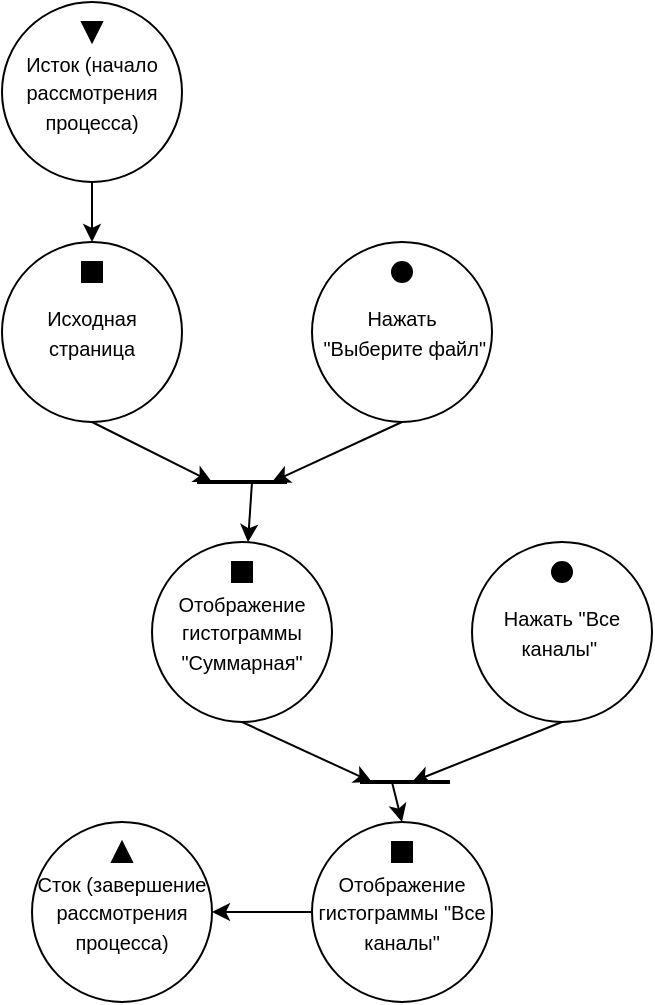 <mxfile version="24.8.6">
  <diagram name="Страница — 1" id="3Zc2DEwEk-CGxHBB7cYI">
    <mxGraphModel dx="870" dy="577" grid="1" gridSize="10" guides="1" tooltips="1" connect="1" arrows="1" fold="1" page="1" pageScale="1" pageWidth="827" pageHeight="1169" math="0" shadow="0">
      <root>
        <mxCell id="0" />
        <mxCell id="1" parent="0" />
        <mxCell id="n8jfr7omEkxlo1GaMT8v-8" style="edgeStyle=orthogonalEdgeStyle;rounded=0;orthogonalLoop=1;jettySize=auto;html=1;exitX=0.5;exitY=1;exitDx=0;exitDy=0;entryX=0.5;entryY=0;entryDx=0;entryDy=0;" edge="1" parent="1" source="n8jfr7omEkxlo1GaMT8v-1" target="n8jfr7omEkxlo1GaMT8v-2">
          <mxGeometry relative="1" as="geometry" />
        </mxCell>
        <mxCell id="n8jfr7omEkxlo1GaMT8v-1" value="&lt;font style=&quot;font-size: 10px;&quot;&gt;Исток (начало рассмотрения процесса)&lt;/font&gt;" style="ellipse;whiteSpace=wrap;html=1;aspect=fixed;" vertex="1" parent="1">
          <mxGeometry x="235" y="100" width="90" height="90" as="geometry" />
        </mxCell>
        <mxCell id="n8jfr7omEkxlo1GaMT8v-15" style="rounded=0;orthogonalLoop=1;jettySize=auto;html=1;exitX=0.5;exitY=1;exitDx=0;exitDy=0;" edge="1" parent="1" source="n8jfr7omEkxlo1GaMT8v-2">
          <mxGeometry relative="1" as="geometry">
            <mxPoint x="340" y="340" as="targetPoint" />
          </mxGeometry>
        </mxCell>
        <mxCell id="n8jfr7omEkxlo1GaMT8v-2" value="&lt;font style=&quot;font-size: 10px;&quot;&gt;Исходная страница&lt;/font&gt;" style="ellipse;whiteSpace=wrap;html=1;aspect=fixed;" vertex="1" parent="1">
          <mxGeometry x="235" y="220" width="90" height="90" as="geometry" />
        </mxCell>
        <mxCell id="n8jfr7omEkxlo1GaMT8v-16" style="rounded=0;orthogonalLoop=1;jettySize=auto;html=1;exitX=0.5;exitY=1;exitDx=0;exitDy=0;" edge="1" parent="1" source="n8jfr7omEkxlo1GaMT8v-3">
          <mxGeometry relative="1" as="geometry">
            <mxPoint x="370" y="340" as="targetPoint" />
          </mxGeometry>
        </mxCell>
        <mxCell id="n8jfr7omEkxlo1GaMT8v-3" value="&lt;font style=&quot;font-size: 10px;&quot;&gt;Нажать&lt;/font&gt;&lt;div&gt;&lt;font style=&quot;font-size: 10px;&quot;&gt;&amp;nbsp;&quot;Выберите файл&quot;&lt;/font&gt;&lt;/div&gt;" style="ellipse;whiteSpace=wrap;html=1;aspect=fixed;" vertex="1" parent="1">
          <mxGeometry x="390" y="220" width="90" height="90" as="geometry" />
        </mxCell>
        <mxCell id="n8jfr7omEkxlo1GaMT8v-12" style="rounded=0;orthogonalLoop=1;jettySize=auto;html=1;exitX=0.5;exitY=1;exitDx=0;exitDy=0;" edge="1" parent="1" source="n8jfr7omEkxlo1GaMT8v-4">
          <mxGeometry relative="1" as="geometry">
            <mxPoint x="420" y="490" as="targetPoint" />
          </mxGeometry>
        </mxCell>
        <mxCell id="n8jfr7omEkxlo1GaMT8v-4" value="&lt;font style=&quot;font-size: 10px;&quot;&gt;Отображение гистограммы &quot;Суммарная&quot;&lt;/font&gt;" style="ellipse;whiteSpace=wrap;html=1;aspect=fixed;" vertex="1" parent="1">
          <mxGeometry x="310" y="370" width="90" height="90" as="geometry" />
        </mxCell>
        <mxCell id="n8jfr7omEkxlo1GaMT8v-13" style="rounded=0;orthogonalLoop=1;jettySize=auto;html=1;exitX=0.5;exitY=1;exitDx=0;exitDy=0;" edge="1" parent="1" source="n8jfr7omEkxlo1GaMT8v-5">
          <mxGeometry relative="1" as="geometry">
            <mxPoint x="440" y="490" as="targetPoint" />
          </mxGeometry>
        </mxCell>
        <mxCell id="n8jfr7omEkxlo1GaMT8v-5" value="&lt;font style=&quot;font-size: 10px;&quot;&gt;Нажать &quot;Все каналы&quot;&amp;nbsp;&lt;/font&gt;" style="ellipse;whiteSpace=wrap;html=1;aspect=fixed;" vertex="1" parent="1">
          <mxGeometry x="470" y="370" width="90" height="90" as="geometry" />
        </mxCell>
        <mxCell id="n8jfr7omEkxlo1GaMT8v-11" style="edgeStyle=orthogonalEdgeStyle;rounded=0;orthogonalLoop=1;jettySize=auto;html=1;exitX=0;exitY=0.5;exitDx=0;exitDy=0;entryX=1;entryY=0.5;entryDx=0;entryDy=0;" edge="1" parent="1" source="n8jfr7omEkxlo1GaMT8v-6" target="n8jfr7omEkxlo1GaMT8v-7">
          <mxGeometry relative="1" as="geometry" />
        </mxCell>
        <mxCell id="n8jfr7omEkxlo1GaMT8v-6" value="&lt;font style=&quot;font-size: 10px;&quot;&gt;Отображение гистограммы &quot;Все каналы&quot;&lt;/font&gt;" style="ellipse;whiteSpace=wrap;html=1;aspect=fixed;" vertex="1" parent="1">
          <mxGeometry x="390" y="510" width="90" height="90" as="geometry" />
        </mxCell>
        <mxCell id="n8jfr7omEkxlo1GaMT8v-7" value="&lt;font style=&quot;font-size: 10px;&quot;&gt;Сток (завершение рассмотрения процесса)&lt;/font&gt;" style="ellipse;whiteSpace=wrap;html=1;aspect=fixed;" vertex="1" parent="1">
          <mxGeometry x="250" y="510" width="90" height="90" as="geometry" />
        </mxCell>
        <mxCell id="n8jfr7omEkxlo1GaMT8v-9" value="" style="endArrow=none;html=1;rounded=0;jumpSize=5;strokeWidth=2;" edge="1" parent="1">
          <mxGeometry width="50" height="50" relative="1" as="geometry">
            <mxPoint x="332.5" y="340" as="sourcePoint" />
            <mxPoint x="377.5" y="340" as="targetPoint" />
          </mxGeometry>
        </mxCell>
        <mxCell id="n8jfr7omEkxlo1GaMT8v-10" value="" style="endArrow=none;html=1;rounded=0;jumpSize=5;strokeWidth=2;" edge="1" parent="1">
          <mxGeometry width="50" height="50" relative="1" as="geometry">
            <mxPoint x="414" y="490" as="sourcePoint" />
            <mxPoint x="459" y="490" as="targetPoint" />
          </mxGeometry>
        </mxCell>
        <mxCell id="n8jfr7omEkxlo1GaMT8v-14" value="" style="endArrow=classic;html=1;rounded=0;entryX=0.5;entryY=0;entryDx=0;entryDy=0;" edge="1" parent="1" target="n8jfr7omEkxlo1GaMT8v-6">
          <mxGeometry width="50" height="50" relative="1" as="geometry">
            <mxPoint x="430" y="490" as="sourcePoint" />
            <mxPoint x="360" y="420" as="targetPoint" />
          </mxGeometry>
        </mxCell>
        <mxCell id="n8jfr7omEkxlo1GaMT8v-17" value="" style="endArrow=classic;html=1;rounded=0;" edge="1" parent="1" target="n8jfr7omEkxlo1GaMT8v-4">
          <mxGeometry width="50" height="50" relative="1" as="geometry">
            <mxPoint x="360" y="340" as="sourcePoint" />
            <mxPoint x="440" y="290" as="targetPoint" />
          </mxGeometry>
        </mxCell>
        <mxCell id="n8jfr7omEkxlo1GaMT8v-18" value="" style="ellipse;whiteSpace=wrap;html=1;aspect=fixed;fillColor=#000000;" vertex="1" parent="1">
          <mxGeometry x="430" y="230" width="10" height="10" as="geometry" />
        </mxCell>
        <mxCell id="n8jfr7omEkxlo1GaMT8v-20" value="" style="triangle;whiteSpace=wrap;html=1;direction=south;fillColor=#000000;" vertex="1" parent="1">
          <mxGeometry x="275" y="110" width="10" height="10" as="geometry" />
        </mxCell>
        <mxCell id="n8jfr7omEkxlo1GaMT8v-22" value="" style="whiteSpace=wrap;html=1;aspect=fixed;fillColor=#000000;" vertex="1" parent="1">
          <mxGeometry x="275" y="230" width="10" height="10" as="geometry" />
        </mxCell>
        <mxCell id="n8jfr7omEkxlo1GaMT8v-23" value="" style="whiteSpace=wrap;html=1;aspect=fixed;fillColor=#000000;" vertex="1" parent="1">
          <mxGeometry x="350" y="380" width="10" height="10" as="geometry" />
        </mxCell>
        <mxCell id="n8jfr7omEkxlo1GaMT8v-24" value="" style="ellipse;whiteSpace=wrap;html=1;aspect=fixed;fillColor=#000000;" vertex="1" parent="1">
          <mxGeometry x="510" y="380" width="10" height="10" as="geometry" />
        </mxCell>
        <mxCell id="n8jfr7omEkxlo1GaMT8v-25" value="" style="whiteSpace=wrap;html=1;aspect=fixed;fillColor=#000000;" vertex="1" parent="1">
          <mxGeometry x="430" y="520" width="10" height="10" as="geometry" />
        </mxCell>
        <mxCell id="n8jfr7omEkxlo1GaMT8v-26" value="" style="triangle;whiteSpace=wrap;html=1;direction=north;fillColor=#000000;" vertex="1" parent="1">
          <mxGeometry x="290" y="520" width="10" height="10" as="geometry" />
        </mxCell>
      </root>
    </mxGraphModel>
  </diagram>
</mxfile>
